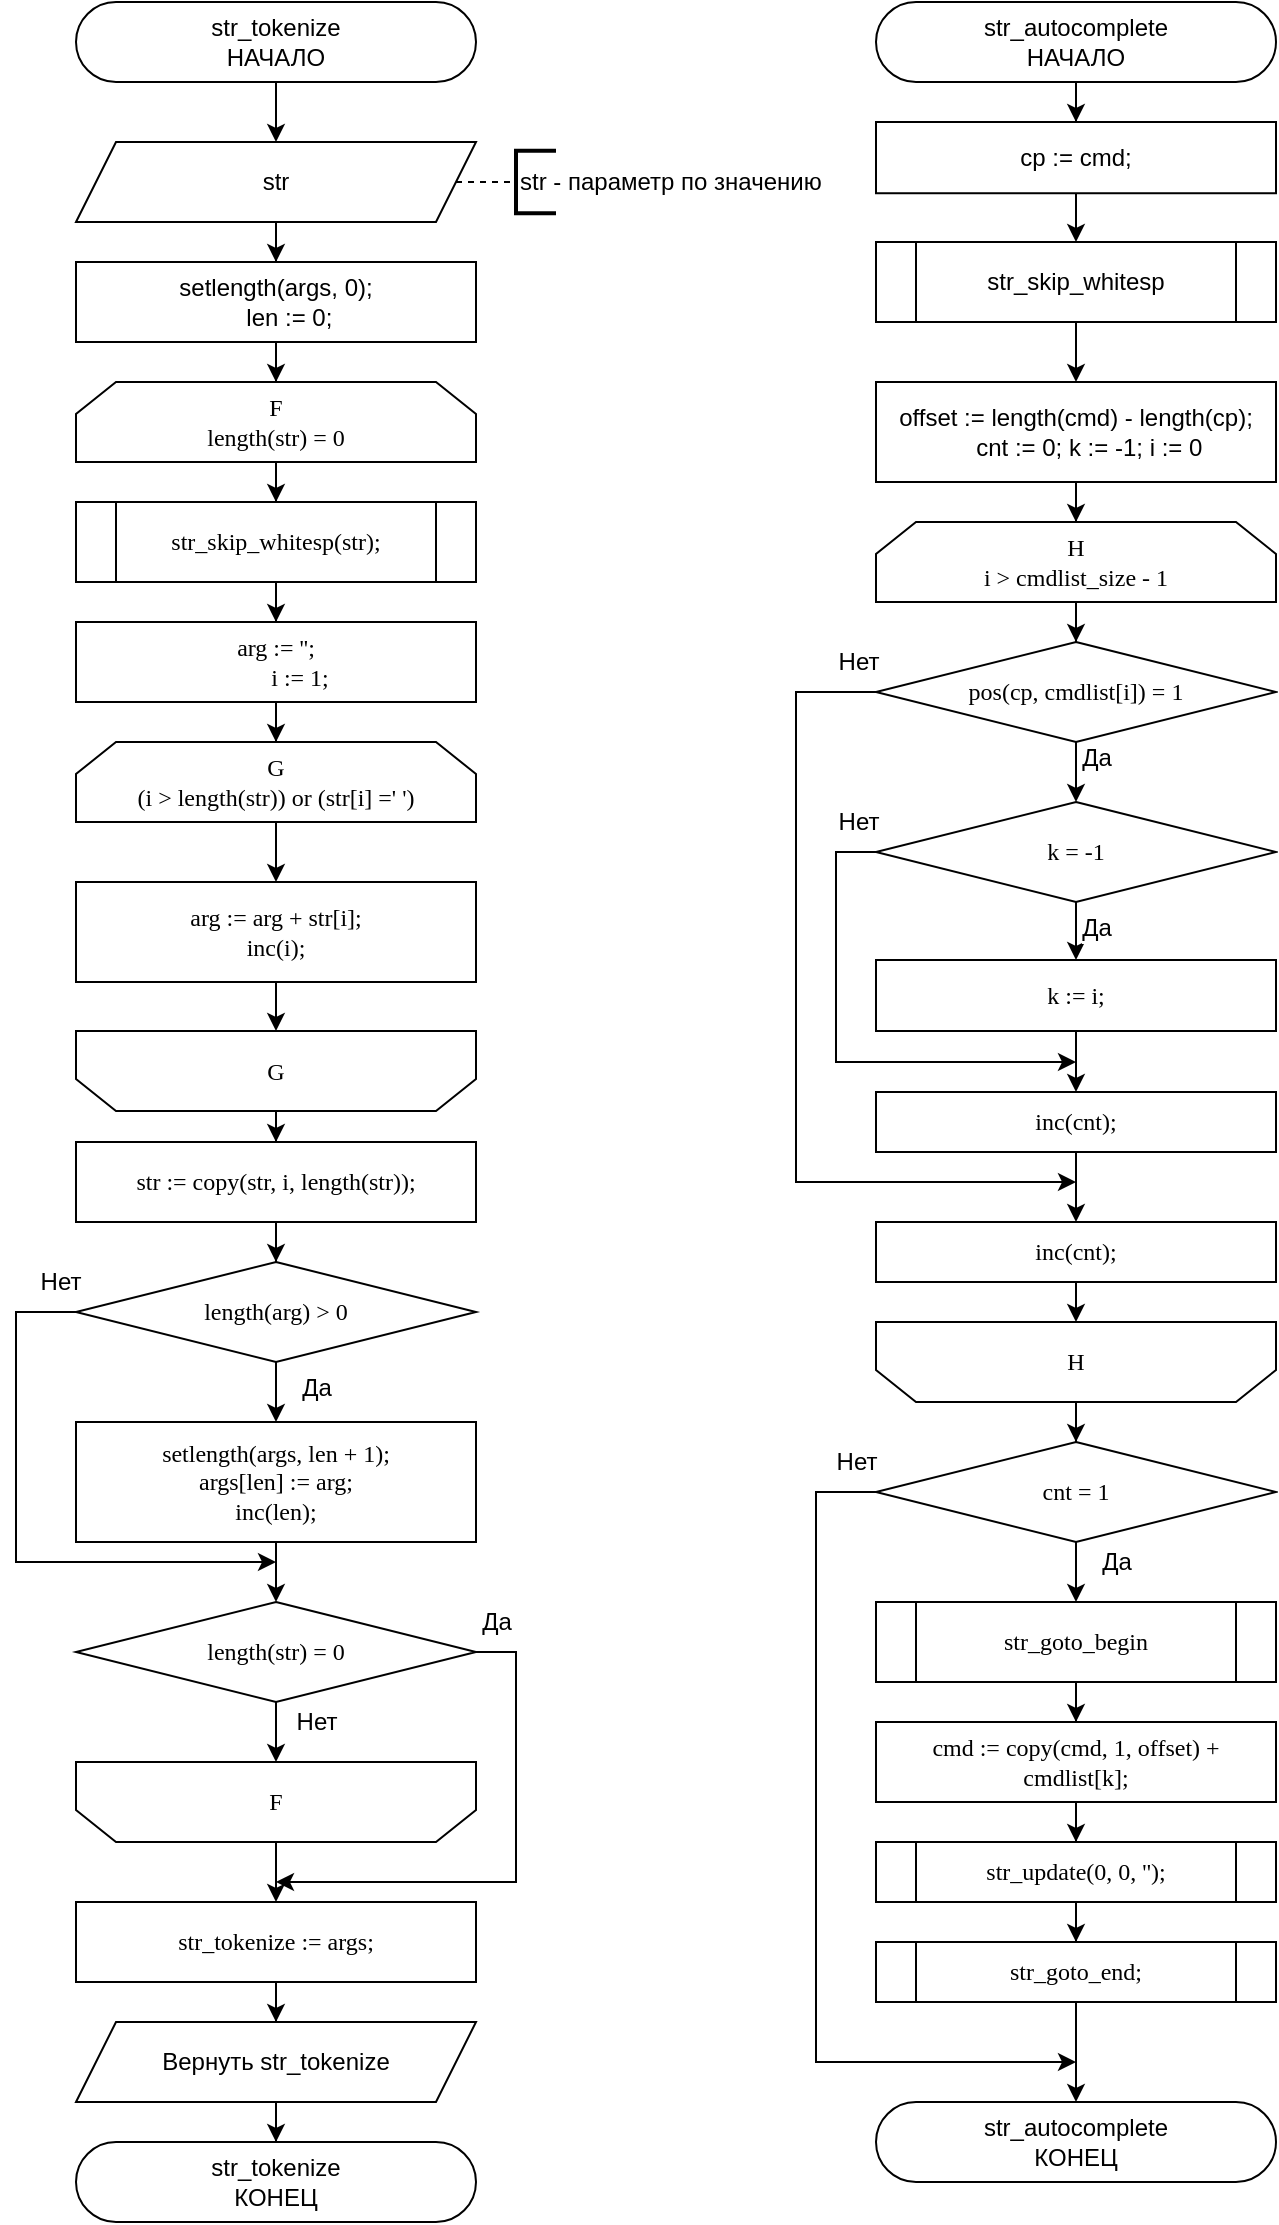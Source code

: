 <mxfile version="14.5.3" type="device"><diagram id="C5RBs43oDa-KdzZeNtuy" name="Page-1"><mxGraphModel dx="1102" dy="557" grid="1" gridSize="10" guides="1" tooltips="1" connect="1" arrows="1" fold="1" page="1" pageScale="1" pageWidth="827" pageHeight="1169" math="0" shadow="0"><root><mxCell id="WIyWlLk6GJQsqaUBKTNV-0"/><mxCell id="WIyWlLk6GJQsqaUBKTNV-1" parent="WIyWlLk6GJQsqaUBKTNV-0"/><mxCell id="y_tkzzGwjlSnqL4ei_4u-0" value="" style="edgeStyle=orthogonalEdgeStyle;rounded=0;orthogonalLoop=1;jettySize=auto;html=1;fontSize=12;" parent="WIyWlLk6GJQsqaUBKTNV-1" source="y_tkzzGwjlSnqL4ei_4u-1" target="y_tkzzGwjlSnqL4ei_4u-2" edge="1"><mxGeometry relative="1" as="geometry"/></mxCell><mxCell id="y_tkzzGwjlSnqL4ei_4u-1" value="str_tokenize&lt;br style=&quot;font-size: 12px;&quot;&gt;НАЧАЛО" style="rounded=1;whiteSpace=wrap;html=1;arcSize=50;strokeWidth=1;fontSize=12;" parent="WIyWlLk6GJQsqaUBKTNV-1" vertex="1"><mxGeometry x="80" y="40" width="200" height="40" as="geometry"/></mxCell><mxCell id="y_tkzzGwjlSnqL4ei_4u-8" value="" style="edgeStyle=orthogonalEdgeStyle;rounded=0;orthogonalLoop=1;jettySize=auto;html=1;fontSize=12;" parent="WIyWlLk6GJQsqaUBKTNV-1" source="y_tkzzGwjlSnqL4ei_4u-2" target="y_tkzzGwjlSnqL4ei_4u-7" edge="1"><mxGeometry relative="1" as="geometry"/></mxCell><mxCell id="y_tkzzGwjlSnqL4ei_4u-2" value="str" style="shape=parallelogram;perimeter=parallelogramPerimeter;whiteSpace=wrap;html=1;fixedSize=1;fontSize=12;" parent="WIyWlLk6GJQsqaUBKTNV-1" vertex="1"><mxGeometry x="80" y="110" width="200" height="40" as="geometry"/></mxCell><mxCell id="y_tkzzGwjlSnqL4ei_4u-3" value="" style="endArrow=none;dashed=1;html=1;exitX=1;exitY=0.5;exitDx=0;exitDy=0;fontSize=12;" parent="WIyWlLk6GJQsqaUBKTNV-1" edge="1"><mxGeometry width="50" height="50" relative="1" as="geometry"><mxPoint x="270" y="130" as="sourcePoint"/><mxPoint x="300" y="130" as="targetPoint"/></mxGeometry></mxCell><mxCell id="y_tkzzGwjlSnqL4ei_4u-4" value="str - параметр по значению" style="strokeWidth=2;html=1;shape=mxgraph.flowchart.annotation_1;align=left;pointerEvents=1;fontSize=12;" parent="WIyWlLk6GJQsqaUBKTNV-1" vertex="1"><mxGeometry x="300" y="114.38" width="20" height="31.25" as="geometry"/></mxCell><mxCell id="y_tkzzGwjlSnqL4ei_4u-10" value="" style="edgeStyle=orthogonalEdgeStyle;rounded=0;orthogonalLoop=1;jettySize=auto;html=1;fontSize=12;" parent="WIyWlLk6GJQsqaUBKTNV-1" source="y_tkzzGwjlSnqL4ei_4u-7" target="y_tkzzGwjlSnqL4ei_4u-9" edge="1"><mxGeometry relative="1" as="geometry"/></mxCell><mxCell id="y_tkzzGwjlSnqL4ei_4u-7" value="setlength(args, 0);&#10;&amp;nbsp; &amp;nbsp; len := 0;" style="whiteSpace=wrap;html=1;fontSize=12;" parent="WIyWlLk6GJQsqaUBKTNV-1" vertex="1"><mxGeometry x="80" y="170" width="200" height="40" as="geometry"/></mxCell><mxCell id="y_tkzzGwjlSnqL4ei_4u-12" value="" style="edgeStyle=orthogonalEdgeStyle;rounded=0;orthogonalLoop=1;jettySize=auto;html=1;fontSize=12;" parent="WIyWlLk6GJQsqaUBKTNV-1" source="y_tkzzGwjlSnqL4ei_4u-9" target="y_tkzzGwjlSnqL4ei_4u-11" edge="1"><mxGeometry relative="1" as="geometry"/></mxCell><mxCell id="y_tkzzGwjlSnqL4ei_4u-9" value="F&lt;br style=&quot;font-size: 12px;&quot;&gt;length(str) = 0" style="shape=loopLimit;whiteSpace=wrap;html=1;rounded=0;shadow=0;strokeWidth=1;fillColor=#ffffff;fontFamily=Times New Roman;fontSize=12;" parent="WIyWlLk6GJQsqaUBKTNV-1" vertex="1"><mxGeometry x="80" y="230" width="200" height="40" as="geometry"/></mxCell><mxCell id="y_tkzzGwjlSnqL4ei_4u-14" value="" style="edgeStyle=orthogonalEdgeStyle;rounded=0;orthogonalLoop=1;jettySize=auto;html=1;fontSize=12;" parent="WIyWlLk6GJQsqaUBKTNV-1" source="y_tkzzGwjlSnqL4ei_4u-11" target="y_tkzzGwjlSnqL4ei_4u-13" edge="1"><mxGeometry relative="1" as="geometry"/></mxCell><mxCell id="y_tkzzGwjlSnqL4ei_4u-11" value="str_skip_whitesp(str);" style="shape=process;whiteSpace=wrap;html=1;backgroundOutline=1;rounded=0;shadow=0;fontFamily=Times New Roman;strokeWidth=1;fontSize=12;" parent="WIyWlLk6GJQsqaUBKTNV-1" vertex="1"><mxGeometry x="80" y="290" width="200" height="40" as="geometry"/></mxCell><mxCell id="y_tkzzGwjlSnqL4ei_4u-16" value="" style="edgeStyle=orthogonalEdgeStyle;rounded=0;orthogonalLoop=1;jettySize=auto;html=1;fontSize=12;" parent="WIyWlLk6GJQsqaUBKTNV-1" source="y_tkzzGwjlSnqL4ei_4u-13" target="y_tkzzGwjlSnqL4ei_4u-15" edge="1"><mxGeometry relative="1" as="geometry"/></mxCell><mxCell id="y_tkzzGwjlSnqL4ei_4u-13" value="arg := '';&#10;&amp;nbsp; &amp;nbsp; &amp;nbsp; &amp;nbsp; i := 1;" style="whiteSpace=wrap;html=1;rounded=0;shadow=0;fontFamily=Times New Roman;strokeWidth=1;fontSize=12;" parent="WIyWlLk6GJQsqaUBKTNV-1" vertex="1"><mxGeometry x="80" y="350" width="200" height="40" as="geometry"/></mxCell><mxCell id="y_tkzzGwjlSnqL4ei_4u-18" value="" style="edgeStyle=orthogonalEdgeStyle;rounded=0;orthogonalLoop=1;jettySize=auto;html=1;fontSize=12;" parent="WIyWlLk6GJQsqaUBKTNV-1" source="y_tkzzGwjlSnqL4ei_4u-15" target="y_tkzzGwjlSnqL4ei_4u-17" edge="1"><mxGeometry relative="1" as="geometry"/></mxCell><mxCell id="y_tkzzGwjlSnqL4ei_4u-15" value="G&lt;br style=&quot;font-size: 12px&quot;&gt;(i &amp;gt; length(str)) or (str[i] =' ')" style="shape=loopLimit;whiteSpace=wrap;html=1;rounded=0;shadow=0;strokeWidth=1;fillColor=#ffffff;fontFamily=Times New Roman;fontSize=12;" parent="WIyWlLk6GJQsqaUBKTNV-1" vertex="1"><mxGeometry x="80" y="410" width="200" height="40" as="geometry"/></mxCell><mxCell id="y_tkzzGwjlSnqL4ei_4u-20" value="" style="edgeStyle=orthogonalEdgeStyle;rounded=0;orthogonalLoop=1;jettySize=auto;html=1;fontSize=12;" parent="WIyWlLk6GJQsqaUBKTNV-1" source="y_tkzzGwjlSnqL4ei_4u-17" target="y_tkzzGwjlSnqL4ei_4u-19" edge="1"><mxGeometry relative="1" as="geometry"/></mxCell><mxCell id="y_tkzzGwjlSnqL4ei_4u-17" value="&lt;div style=&quot;font-size: 12px;&quot;&gt;arg := arg + str[i];&lt;/div&gt;&lt;div style=&quot;font-size: 12px;&quot;&gt;&lt;span style=&quot;font-size: 12px;&quot;&gt;inc(i);&lt;/span&gt;&lt;/div&gt;" style="whiteSpace=wrap;html=1;rounded=0;shadow=0;fontFamily=Times New Roman;strokeWidth=1;fontSize=12;" parent="WIyWlLk6GJQsqaUBKTNV-1" vertex="1"><mxGeometry x="80" y="480" width="200" height="50" as="geometry"/></mxCell><mxCell id="y_tkzzGwjlSnqL4ei_4u-22" value="" style="edgeStyle=orthogonalEdgeStyle;rounded=0;orthogonalLoop=1;jettySize=auto;html=1;fontSize=12;" parent="WIyWlLk6GJQsqaUBKTNV-1" source="y_tkzzGwjlSnqL4ei_4u-19" target="y_tkzzGwjlSnqL4ei_4u-21" edge="1"><mxGeometry relative="1" as="geometry"/></mxCell><mxCell id="y_tkzzGwjlSnqL4ei_4u-19" value="G" style="shape=loopLimit;whiteSpace=wrap;html=1;rounded=0;shadow=0;strokeWidth=1;fillColor=#ffffff;fontFamily=Times New Roman;fontSize=12;direction=west;" parent="WIyWlLk6GJQsqaUBKTNV-1" vertex="1"><mxGeometry x="80" y="554.5" width="200" height="40" as="geometry"/></mxCell><mxCell id="y_tkzzGwjlSnqL4ei_4u-24" value="" style="edgeStyle=orthogonalEdgeStyle;rounded=0;orthogonalLoop=1;jettySize=auto;html=1;fontSize=12;" parent="WIyWlLk6GJQsqaUBKTNV-1" source="y_tkzzGwjlSnqL4ei_4u-21" target="y_tkzzGwjlSnqL4ei_4u-23" edge="1"><mxGeometry relative="1" as="geometry"/></mxCell><mxCell id="y_tkzzGwjlSnqL4ei_4u-21" value="str := copy(str, i, length(str));" style="whiteSpace=wrap;html=1;rounded=0;shadow=0;fontFamily=Times New Roman;strokeWidth=1;" parent="WIyWlLk6GJQsqaUBKTNV-1" vertex="1"><mxGeometry x="80" y="610" width="200" height="40" as="geometry"/></mxCell><mxCell id="y_tkzzGwjlSnqL4ei_4u-26" value="Да" style="edgeStyle=orthogonalEdgeStyle;rounded=0;orthogonalLoop=1;jettySize=auto;html=1;fontSize=12;" parent="WIyWlLk6GJQsqaUBKTNV-1" source="y_tkzzGwjlSnqL4ei_4u-23" target="y_tkzzGwjlSnqL4ei_4u-25" edge="1"><mxGeometry x="-0.5" y="20" relative="1" as="geometry"><mxPoint as="offset"/></mxGeometry></mxCell><mxCell id="y_tkzzGwjlSnqL4ei_4u-30" value="Нет" style="edgeStyle=orthogonalEdgeStyle;rounded=0;orthogonalLoop=1;jettySize=auto;html=1;fontSize=12;" parent="WIyWlLk6GJQsqaUBKTNV-1" source="y_tkzzGwjlSnqL4ei_4u-23" edge="1"><mxGeometry x="-0.94" y="-15" relative="1" as="geometry"><mxPoint x="180" y="820" as="targetPoint"/><Array as="points"><mxPoint x="50" y="695"/><mxPoint x="50" y="820"/></Array><mxPoint as="offset"/></mxGeometry></mxCell><mxCell id="y_tkzzGwjlSnqL4ei_4u-23" value="length(arg) &gt; 0" style="rhombus;whiteSpace=wrap;html=1;rounded=0;shadow=0;fontFamily=Times New Roman;strokeWidth=1;" parent="WIyWlLk6GJQsqaUBKTNV-1" vertex="1"><mxGeometry x="80" y="670" width="200" height="50" as="geometry"/></mxCell><mxCell id="y_tkzzGwjlSnqL4ei_4u-28" value="" style="edgeStyle=orthogonalEdgeStyle;rounded=0;orthogonalLoop=1;jettySize=auto;html=1;fontSize=12;" parent="WIyWlLk6GJQsqaUBKTNV-1" source="y_tkzzGwjlSnqL4ei_4u-25" target="y_tkzzGwjlSnqL4ei_4u-27" edge="1"><mxGeometry relative="1" as="geometry"/></mxCell><mxCell id="y_tkzzGwjlSnqL4ei_4u-25" value="setlength(args, len + 1);&lt;br&gt;args[len] := arg;&lt;br&gt;inc(len);" style="whiteSpace=wrap;html=1;rounded=0;shadow=0;fontFamily=Times New Roman;strokeWidth=1;" parent="WIyWlLk6GJQsqaUBKTNV-1" vertex="1"><mxGeometry x="80" y="750" width="200" height="60" as="geometry"/></mxCell><mxCell id="y_tkzzGwjlSnqL4ei_4u-33" value="Нет" style="edgeStyle=orthogonalEdgeStyle;rounded=0;orthogonalLoop=1;jettySize=auto;html=1;fontSize=12;" parent="WIyWlLk6GJQsqaUBKTNV-1" source="y_tkzzGwjlSnqL4ei_4u-27" target="y_tkzzGwjlSnqL4ei_4u-32" edge="1"><mxGeometry x="0.2" y="20" relative="1" as="geometry"><mxPoint as="offset"/></mxGeometry></mxCell><mxCell id="y_tkzzGwjlSnqL4ei_4u-37" value="Да" style="edgeStyle=orthogonalEdgeStyle;rounded=0;orthogonalLoop=1;jettySize=auto;html=1;fontSize=12;exitX=1;exitY=0.5;exitDx=0;exitDy=0;" parent="WIyWlLk6GJQsqaUBKTNV-1" source="y_tkzzGwjlSnqL4ei_4u-27" edge="1"><mxGeometry x="-0.922" y="15" relative="1" as="geometry"><mxPoint x="180" y="980" as="targetPoint"/><Array as="points"><mxPoint x="300" y="865"/><mxPoint x="300" y="980"/></Array><mxPoint as="offset"/></mxGeometry></mxCell><mxCell id="y_tkzzGwjlSnqL4ei_4u-27" value="length(str) = 0" style="rhombus;whiteSpace=wrap;html=1;rounded=0;shadow=0;fontFamily=Times New Roman;strokeWidth=1;" parent="WIyWlLk6GJQsqaUBKTNV-1" vertex="1"><mxGeometry x="80" y="840" width="200" height="50" as="geometry"/></mxCell><mxCell id="y_tkzzGwjlSnqL4ei_4u-35" value="" style="edgeStyle=orthogonalEdgeStyle;rounded=0;orthogonalLoop=1;jettySize=auto;html=1;fontSize=12;" parent="WIyWlLk6GJQsqaUBKTNV-1" source="y_tkzzGwjlSnqL4ei_4u-32" target="y_tkzzGwjlSnqL4ei_4u-34" edge="1"><mxGeometry relative="1" as="geometry"/></mxCell><mxCell id="y_tkzzGwjlSnqL4ei_4u-32" value="F" style="shape=loopLimit;whiteSpace=wrap;html=1;rounded=0;shadow=0;strokeWidth=1;fillColor=#ffffff;fontFamily=Times New Roman;fontSize=12;direction=west;" parent="WIyWlLk6GJQsqaUBKTNV-1" vertex="1"><mxGeometry x="80" y="920" width="200" height="40" as="geometry"/></mxCell><mxCell id="y_tkzzGwjlSnqL4ei_4u-39" value="" style="edgeStyle=orthogonalEdgeStyle;rounded=0;orthogonalLoop=1;jettySize=auto;html=1;fontSize=12;" parent="WIyWlLk6GJQsqaUBKTNV-1" source="y_tkzzGwjlSnqL4ei_4u-34" target="y_tkzzGwjlSnqL4ei_4u-38" edge="1"><mxGeometry relative="1" as="geometry"/></mxCell><mxCell id="y_tkzzGwjlSnqL4ei_4u-34" value="str_tokenize := args;" style="whiteSpace=wrap;html=1;rounded=0;shadow=0;fontFamily=Times New Roman;strokeWidth=1;" parent="WIyWlLk6GJQsqaUBKTNV-1" vertex="1"><mxGeometry x="80" y="990" width="200" height="40" as="geometry"/></mxCell><mxCell id="y_tkzzGwjlSnqL4ei_4u-41" value="" style="edgeStyle=orthogonalEdgeStyle;rounded=0;orthogonalLoop=1;jettySize=auto;html=1;fontSize=12;" parent="WIyWlLk6GJQsqaUBKTNV-1" source="y_tkzzGwjlSnqL4ei_4u-38" target="y_tkzzGwjlSnqL4ei_4u-40" edge="1"><mxGeometry relative="1" as="geometry"/></mxCell><mxCell id="y_tkzzGwjlSnqL4ei_4u-38" value="Вернуть&amp;nbsp;str_tokenize" style="shape=parallelogram;perimeter=parallelogramPerimeter;whiteSpace=wrap;html=1;fixedSize=1;fontSize=12;" parent="WIyWlLk6GJQsqaUBKTNV-1" vertex="1"><mxGeometry x="80" y="1050" width="200" height="40" as="geometry"/></mxCell><mxCell id="y_tkzzGwjlSnqL4ei_4u-40" value="str_tokenize&lt;br style=&quot;font-size: 12px&quot;&gt;КОНЕЦ" style="rounded=1;whiteSpace=wrap;html=1;arcSize=50;strokeWidth=1;fontSize=12;" parent="WIyWlLk6GJQsqaUBKTNV-1" vertex="1"><mxGeometry x="80" y="1110" width="200" height="40" as="geometry"/></mxCell><mxCell id="y_tkzzGwjlSnqL4ei_4u-44" value="" style="edgeStyle=orthogonalEdgeStyle;rounded=0;orthogonalLoop=1;jettySize=auto;html=1;fontSize=12;" parent="WIyWlLk6GJQsqaUBKTNV-1" source="y_tkzzGwjlSnqL4ei_4u-42" target="y_tkzzGwjlSnqL4ei_4u-43" edge="1"><mxGeometry relative="1" as="geometry"/></mxCell><mxCell id="y_tkzzGwjlSnqL4ei_4u-42" value="str_autocomplete&lt;br style=&quot;font-size: 12px&quot;&gt;НАЧАЛО" style="rounded=1;whiteSpace=wrap;html=1;arcSize=50;strokeWidth=1;fontSize=12;" parent="WIyWlLk6GJQsqaUBKTNV-1" vertex="1"><mxGeometry x="480" y="40" width="200" height="40" as="geometry"/></mxCell><mxCell id="y_tkzzGwjlSnqL4ei_4u-46" value="" style="edgeStyle=orthogonalEdgeStyle;rounded=0;orthogonalLoop=1;jettySize=auto;html=1;fontSize=12;" parent="WIyWlLk6GJQsqaUBKTNV-1" source="y_tkzzGwjlSnqL4ei_4u-43" target="y_tkzzGwjlSnqL4ei_4u-45" edge="1"><mxGeometry relative="1" as="geometry"/></mxCell><mxCell id="y_tkzzGwjlSnqL4ei_4u-43" value="cp := cmd;" style="rounded=0;whiteSpace=wrap;html=1;fontSize=12;" parent="WIyWlLk6GJQsqaUBKTNV-1" vertex="1"><mxGeometry x="480" y="100" width="200" height="35.62" as="geometry"/></mxCell><mxCell id="y_tkzzGwjlSnqL4ei_4u-48" value="" style="edgeStyle=orthogonalEdgeStyle;rounded=0;orthogonalLoop=1;jettySize=auto;html=1;fontSize=12;" parent="WIyWlLk6GJQsqaUBKTNV-1" source="y_tkzzGwjlSnqL4ei_4u-45" target="y_tkzzGwjlSnqL4ei_4u-47" edge="1"><mxGeometry relative="1" as="geometry"/></mxCell><mxCell id="y_tkzzGwjlSnqL4ei_4u-45" value="str_skip_whitesp" style="shape=process;whiteSpace=wrap;html=1;backgroundOutline=1;rounded=0;" parent="WIyWlLk6GJQsqaUBKTNV-1" vertex="1"><mxGeometry x="480" y="160" width="200" height="40" as="geometry"/></mxCell><mxCell id="y_tkzzGwjlSnqL4ei_4u-50" value="" style="edgeStyle=orthogonalEdgeStyle;rounded=0;orthogonalLoop=1;jettySize=auto;html=1;fontSize=12;" parent="WIyWlLk6GJQsqaUBKTNV-1" source="y_tkzzGwjlSnqL4ei_4u-47" target="y_tkzzGwjlSnqL4ei_4u-49" edge="1"><mxGeometry relative="1" as="geometry"/></mxCell><mxCell id="y_tkzzGwjlSnqL4ei_4u-47" value="offset := length(cmd) - length(cp);&lt;br&gt;&amp;nbsp; &amp;nbsp; cnt := 0; k := -1;&amp;nbsp;i := 0" style="whiteSpace=wrap;html=1;rounded=0;" parent="WIyWlLk6GJQsqaUBKTNV-1" vertex="1"><mxGeometry x="480" y="230" width="200" height="50" as="geometry"/></mxCell><mxCell id="y_tkzzGwjlSnqL4ei_4u-52" value="" style="edgeStyle=orthogonalEdgeStyle;rounded=0;orthogonalLoop=1;jettySize=auto;html=1;fontSize=12;" parent="WIyWlLk6GJQsqaUBKTNV-1" source="y_tkzzGwjlSnqL4ei_4u-49" target="y_tkzzGwjlSnqL4ei_4u-51" edge="1"><mxGeometry relative="1" as="geometry"/></mxCell><mxCell id="y_tkzzGwjlSnqL4ei_4u-49" value="H&lt;br style=&quot;font-size: 12px&quot;&gt;i &amp;gt;&amp;nbsp;cmdlist_size - 1" style="shape=loopLimit;whiteSpace=wrap;html=1;rounded=0;shadow=0;strokeWidth=1;fillColor=#ffffff;fontFamily=Times New Roman;fontSize=12;" parent="WIyWlLk6GJQsqaUBKTNV-1" vertex="1"><mxGeometry x="480" y="300" width="200" height="40" as="geometry"/></mxCell><mxCell id="y_tkzzGwjlSnqL4ei_4u-54" value="Да" style="edgeStyle=orthogonalEdgeStyle;rounded=0;orthogonalLoop=1;jettySize=auto;html=1;fontSize=12;" parent="WIyWlLk6GJQsqaUBKTNV-1" source="y_tkzzGwjlSnqL4ei_4u-51" target="y_tkzzGwjlSnqL4ei_4u-53" edge="1"><mxGeometry x="-0.692" y="10" relative="1" as="geometry"><mxPoint as="offset"/></mxGeometry></mxCell><mxCell id="y_tkzzGwjlSnqL4ei_4u-67" value="Нет" style="edgeStyle=orthogonalEdgeStyle;rounded=0;orthogonalLoop=1;jettySize=auto;html=1;fontSize=12;exitX=0;exitY=0.5;exitDx=0;exitDy=0;" parent="WIyWlLk6GJQsqaUBKTNV-1" source="y_tkzzGwjlSnqL4ei_4u-51" edge="1"><mxGeometry x="-0.955" y="-15" relative="1" as="geometry"><mxPoint x="580" y="630" as="targetPoint"/><Array as="points"><mxPoint x="440" y="385"/><mxPoint x="440" y="630"/></Array><mxPoint as="offset"/></mxGeometry></mxCell><mxCell id="y_tkzzGwjlSnqL4ei_4u-51" value="pos(cp, cmdlist[i]) = 1" style="rhombus;whiteSpace=wrap;html=1;rounded=0;shadow=0;fontFamily=Times New Roman;strokeWidth=1;" parent="WIyWlLk6GJQsqaUBKTNV-1" vertex="1"><mxGeometry x="480" y="360" width="200" height="50" as="geometry"/></mxCell><mxCell id="y_tkzzGwjlSnqL4ei_4u-57" value="Да" style="edgeStyle=orthogonalEdgeStyle;rounded=0;orthogonalLoop=1;jettySize=auto;html=1;fontSize=12;" parent="WIyWlLk6GJQsqaUBKTNV-1" source="y_tkzzGwjlSnqL4ei_4u-53" target="y_tkzzGwjlSnqL4ei_4u-56" edge="1"><mxGeometry x="-0.5" y="10" relative="1" as="geometry"><mxPoint as="offset"/></mxGeometry></mxCell><mxCell id="y_tkzzGwjlSnqL4ei_4u-61" value="Нет" style="edgeStyle=orthogonalEdgeStyle;rounded=0;orthogonalLoop=1;jettySize=auto;html=1;fontSize=12;exitX=0;exitY=0.5;exitDx=0;exitDy=0;" parent="WIyWlLk6GJQsqaUBKTNV-1" source="y_tkzzGwjlSnqL4ei_4u-53" edge="1"><mxGeometry x="-0.922" y="-15" relative="1" as="geometry"><mxPoint x="580" y="570" as="targetPoint"/><Array as="points"><mxPoint x="460" y="465"/><mxPoint x="460" y="570"/></Array><mxPoint as="offset"/></mxGeometry></mxCell><mxCell id="y_tkzzGwjlSnqL4ei_4u-53" value="k = -1" style="rhombus;whiteSpace=wrap;html=1;rounded=0;shadow=0;fontFamily=Times New Roman;strokeWidth=1;" parent="WIyWlLk6GJQsqaUBKTNV-1" vertex="1"><mxGeometry x="480" y="440" width="200" height="50" as="geometry"/></mxCell><mxCell id="y_tkzzGwjlSnqL4ei_4u-62" value="" style="edgeStyle=orthogonalEdgeStyle;rounded=0;orthogonalLoop=1;jettySize=auto;html=1;fontSize=12;" parent="WIyWlLk6GJQsqaUBKTNV-1" source="y_tkzzGwjlSnqL4ei_4u-56" target="y_tkzzGwjlSnqL4ei_4u-60" edge="1"><mxGeometry relative="1" as="geometry"/></mxCell><mxCell id="y_tkzzGwjlSnqL4ei_4u-56" value="k := i;" style="whiteSpace=wrap;html=1;rounded=0;shadow=0;fontFamily=Times New Roman;strokeWidth=1;" parent="WIyWlLk6GJQsqaUBKTNV-1" vertex="1"><mxGeometry x="480" y="519" width="200" height="35.5" as="geometry"/></mxCell><mxCell id="njHlKP4AHDI578g-W_nF-2" value="" style="edgeStyle=orthogonalEdgeStyle;rounded=0;orthogonalLoop=1;jettySize=auto;html=1;" edge="1" parent="WIyWlLk6GJQsqaUBKTNV-1" source="y_tkzzGwjlSnqL4ei_4u-60" target="njHlKP4AHDI578g-W_nF-0"><mxGeometry relative="1" as="geometry"/></mxCell><mxCell id="y_tkzzGwjlSnqL4ei_4u-60" value="inc(cnt);" style="whiteSpace=wrap;html=1;rounded=0;shadow=0;fontFamily=Times New Roman;strokeWidth=1;" parent="WIyWlLk6GJQsqaUBKTNV-1" vertex="1"><mxGeometry x="480" y="585" width="200" height="30" as="geometry"/></mxCell><mxCell id="y_tkzzGwjlSnqL4ei_4u-69" value="" style="edgeStyle=orthogonalEdgeStyle;rounded=0;orthogonalLoop=1;jettySize=auto;html=1;fontSize=12;" parent="WIyWlLk6GJQsqaUBKTNV-1" source="y_tkzzGwjlSnqL4ei_4u-64" target="y_tkzzGwjlSnqL4ei_4u-68" edge="1"><mxGeometry relative="1" as="geometry"/></mxCell><mxCell id="y_tkzzGwjlSnqL4ei_4u-64" value="H" style="shape=loopLimit;whiteSpace=wrap;html=1;rounded=0;shadow=0;strokeWidth=1;fillColor=#ffffff;fontFamily=Times New Roman;fontSize=12;direction=west;" parent="WIyWlLk6GJQsqaUBKTNV-1" vertex="1"><mxGeometry x="480" y="700" width="200" height="40" as="geometry"/></mxCell><mxCell id="y_tkzzGwjlSnqL4ei_4u-74" value="Да" style="edgeStyle=orthogonalEdgeStyle;rounded=0;orthogonalLoop=1;jettySize=auto;html=1;fontSize=12;" parent="WIyWlLk6GJQsqaUBKTNV-1" source="y_tkzzGwjlSnqL4ei_4u-68" target="y_tkzzGwjlSnqL4ei_4u-73" edge="1"><mxGeometry x="0.2" y="20" relative="1" as="geometry"><mxPoint as="offset"/></mxGeometry></mxCell><mxCell id="y_tkzzGwjlSnqL4ei_4u-84" value="Нет" style="edgeStyle=orthogonalEdgeStyle;rounded=0;orthogonalLoop=1;jettySize=auto;html=1;fontSize=12;exitX=0;exitY=0.5;exitDx=0;exitDy=0;" parent="WIyWlLk6GJQsqaUBKTNV-1" source="y_tkzzGwjlSnqL4ei_4u-68" edge="1"><mxGeometry x="-0.955" y="-15" relative="1" as="geometry"><mxPoint x="580" y="1070" as="targetPoint"/><Array as="points"><mxPoint x="450" y="785"/><mxPoint x="450" y="1070"/></Array><mxPoint as="offset"/></mxGeometry></mxCell><mxCell id="y_tkzzGwjlSnqL4ei_4u-68" value="cnt = 1" style="rhombus;whiteSpace=wrap;html=1;rounded=0;shadow=0;fontFamily=Times New Roman;strokeWidth=1;" parent="WIyWlLk6GJQsqaUBKTNV-1" vertex="1"><mxGeometry x="480" y="760" width="200" height="50" as="geometry"/></mxCell><mxCell id="y_tkzzGwjlSnqL4ei_4u-76" value="" style="edgeStyle=orthogonalEdgeStyle;rounded=0;orthogonalLoop=1;jettySize=auto;html=1;fontSize=12;" parent="WIyWlLk6GJQsqaUBKTNV-1" source="y_tkzzGwjlSnqL4ei_4u-73" target="y_tkzzGwjlSnqL4ei_4u-75" edge="1"><mxGeometry relative="1" as="geometry"/></mxCell><mxCell id="y_tkzzGwjlSnqL4ei_4u-73" value="str_goto_begin" style="shape=process;whiteSpace=wrap;html=1;backgroundOutline=1;rounded=0;shadow=0;fontFamily=Times New Roman;strokeWidth=1;" parent="WIyWlLk6GJQsqaUBKTNV-1" vertex="1"><mxGeometry x="480" y="840" width="200" height="40" as="geometry"/></mxCell><mxCell id="y_tkzzGwjlSnqL4ei_4u-78" value="" style="edgeStyle=orthogonalEdgeStyle;rounded=0;orthogonalLoop=1;jettySize=auto;html=1;fontSize=12;" parent="WIyWlLk6GJQsqaUBKTNV-1" source="y_tkzzGwjlSnqL4ei_4u-75" target="y_tkzzGwjlSnqL4ei_4u-77" edge="1"><mxGeometry relative="1" as="geometry"/></mxCell><mxCell id="y_tkzzGwjlSnqL4ei_4u-75" value="cmd := copy(cmd, 1, offset) + cmdlist[k];" style="whiteSpace=wrap;html=1;rounded=0;shadow=0;fontFamily=Times New Roman;strokeWidth=1;" parent="WIyWlLk6GJQsqaUBKTNV-1" vertex="1"><mxGeometry x="480" y="900" width="200" height="40" as="geometry"/></mxCell><mxCell id="y_tkzzGwjlSnqL4ei_4u-80" value="" style="edgeStyle=orthogonalEdgeStyle;rounded=0;orthogonalLoop=1;jettySize=auto;html=1;fontSize=12;" parent="WIyWlLk6GJQsqaUBKTNV-1" source="y_tkzzGwjlSnqL4ei_4u-77" target="y_tkzzGwjlSnqL4ei_4u-79" edge="1"><mxGeometry relative="1" as="geometry"/></mxCell><mxCell id="y_tkzzGwjlSnqL4ei_4u-77" value="str_update(0, 0, '');" style="shape=process;whiteSpace=wrap;html=1;backgroundOutline=1;rounded=0;shadow=0;fontFamily=Times New Roman;strokeWidth=1;" parent="WIyWlLk6GJQsqaUBKTNV-1" vertex="1"><mxGeometry x="480" y="960" width="200" height="30" as="geometry"/></mxCell><mxCell id="y_tkzzGwjlSnqL4ei_4u-82" value="" style="edgeStyle=orthogonalEdgeStyle;rounded=0;orthogonalLoop=1;jettySize=auto;html=1;fontSize=12;" parent="WIyWlLk6GJQsqaUBKTNV-1" source="y_tkzzGwjlSnqL4ei_4u-79" target="y_tkzzGwjlSnqL4ei_4u-81" edge="1"><mxGeometry relative="1" as="geometry"/></mxCell><mxCell id="y_tkzzGwjlSnqL4ei_4u-79" value="str_goto_end;" style="shape=process;whiteSpace=wrap;html=1;backgroundOutline=1;rounded=0;shadow=0;fontFamily=Times New Roman;strokeWidth=1;" parent="WIyWlLk6GJQsqaUBKTNV-1" vertex="1"><mxGeometry x="480" y="1010" width="200" height="30" as="geometry"/></mxCell><mxCell id="y_tkzzGwjlSnqL4ei_4u-81" value="str_autocomplete&lt;br style=&quot;font-size: 12px&quot;&gt;КОНЕЦ" style="rounded=1;whiteSpace=wrap;html=1;arcSize=50;strokeWidth=1;fontSize=12;" parent="WIyWlLk6GJQsqaUBKTNV-1" vertex="1"><mxGeometry x="480" y="1090" width="200" height="40" as="geometry"/></mxCell><mxCell id="njHlKP4AHDI578g-W_nF-1" value="" style="edgeStyle=orthogonalEdgeStyle;rounded=0;orthogonalLoop=1;jettySize=auto;html=1;" edge="1" parent="WIyWlLk6GJQsqaUBKTNV-1" source="njHlKP4AHDI578g-W_nF-0"><mxGeometry relative="1" as="geometry"><mxPoint x="580" y="700" as="targetPoint"/></mxGeometry></mxCell><mxCell id="njHlKP4AHDI578g-W_nF-0" value="inc(cnt);" style="whiteSpace=wrap;html=1;rounded=0;shadow=0;fontFamily=Times New Roman;strokeWidth=1;" vertex="1" parent="WIyWlLk6GJQsqaUBKTNV-1"><mxGeometry x="480" y="650" width="200" height="30" as="geometry"/></mxCell></root></mxGraphModel></diagram></mxfile>